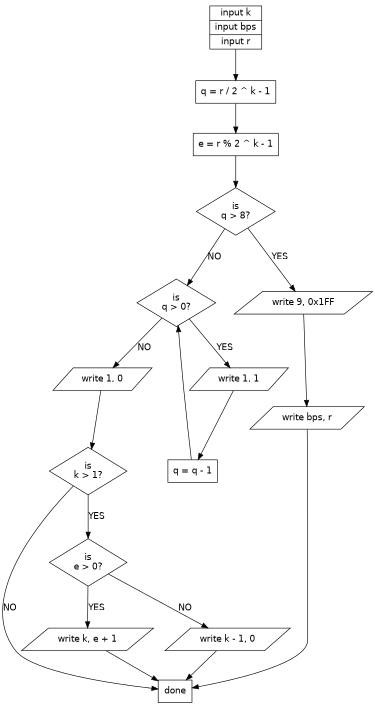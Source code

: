 digraph write_alac_residual {
  size="2.5,5";
  node [fontname="DejaVuSans"];
  edge [fontname="DejaVuSans"];
  ratio=fill;
  margin=0;
  init [shape=record,label="{input k|input bps|input r}"];
  init_q [shape=box,label="q = r / 2 ^ k - 1"];
  init_e [shape=box,label="e = r % 2 ^ k - 1"]
  q_test_8 [shape=diamond,label="is\nq > 8?"];
  q_test_0 [shape=diamond,label="is\nq > 0?"];
  write_unary_1 [shape=parallelogram,label="write 1, 1"];
  decrement_q [shape=box,label="q = q - 1"];
  write_unary_0 [shape=parallelogram,label="write 1, 0"];
  write_9_1FF [shape=parallelogram,label="write 9, 0x1FF"];
  write_bps_r [shape=parallelogram,label="write bps, r"];
  k_test [shape=diamond,label="is\nk > 1?"];
  e_test [shape=diamond,label="is\ne > 0?"];
  write_k_e [shape=parallelogram,label="write k, e + 1"];
  write_k_0 [shape=parallelogram,label="write k - 1, 0"];

  init -> init_q -> init_e -> q_test_8;

  q_test_8 -> write_9_1FF [label="YES"];
  q_test_8 -> q_test_0 [label="NO"];
  write_9_1FF -> write_bps_r;
  write_bps_r -> done;
  q_test_0 -> write_unary_1 [label="YES"];
  q_test_0 -> write_unary_0 [label="NO"];
  write_unary_1 -> decrement_q -> q_test_0;
  write_unary_0 -> k_test;
  k_test -> done [label="NO"];
  k_test -> e_test [label="YES"];
  e_test -> write_k_e [label="YES"];
  e_test -> write_k_0 [label="NO"];
  write_k_e -> done;
  write_k_0 -> done;

  done [shape=box,label="done"];
}
